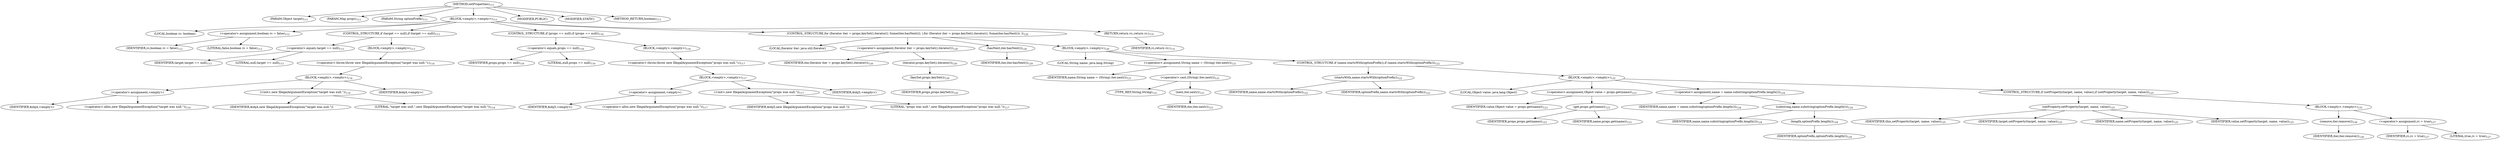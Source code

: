 digraph "setProperties" {  
"273" [label = <(METHOD,setProperties)<SUB>111</SUB>> ]
"274" [label = <(PARAM,Object target)<SUB>111</SUB>> ]
"275" [label = <(PARAM,Map props)<SUB>111</SUB>> ]
"276" [label = <(PARAM,String optionPrefix)<SUB>111</SUB>> ]
"277" [label = <(BLOCK,&lt;empty&gt;,&lt;empty&gt;)<SUB>111</SUB>> ]
"278" [label = <(LOCAL,boolean rc: boolean)> ]
"279" [label = <(&lt;operator&gt;.assignment,boolean rc = false)<SUB>112</SUB>> ]
"280" [label = <(IDENTIFIER,rc,boolean rc = false)<SUB>112</SUB>> ]
"281" [label = <(LITERAL,false,boolean rc = false)<SUB>112</SUB>> ]
"282" [label = <(CONTROL_STRUCTURE,if (target == null),if (target == null))<SUB>113</SUB>> ]
"283" [label = <(&lt;operator&gt;.equals,target == null)<SUB>113</SUB>> ]
"284" [label = <(IDENTIFIER,target,target == null)<SUB>113</SUB>> ]
"285" [label = <(LITERAL,null,target == null)<SUB>113</SUB>> ]
"286" [label = <(BLOCK,&lt;empty&gt;,&lt;empty&gt;)<SUB>113</SUB>> ]
"287" [label = <(&lt;operator&gt;.throw,throw new IllegalArgumentException(&quot;target was null.&quot;);)<SUB>114</SUB>> ]
"288" [label = <(BLOCK,&lt;empty&gt;,&lt;empty&gt;)<SUB>114</SUB>> ]
"289" [label = <(&lt;operator&gt;.assignment,&lt;empty&gt;)> ]
"290" [label = <(IDENTIFIER,$obj4,&lt;empty&gt;)> ]
"291" [label = <(&lt;operator&gt;.alloc,new IllegalArgumentException(&quot;target was null.&quot;))<SUB>114</SUB>> ]
"292" [label = <(&lt;init&gt;,new IllegalArgumentException(&quot;target was null.&quot;))<SUB>114</SUB>> ]
"293" [label = <(IDENTIFIER,$obj4,new IllegalArgumentException(&quot;target was null.&quot;))> ]
"294" [label = <(LITERAL,&quot;target was null.&quot;,new IllegalArgumentException(&quot;target was null.&quot;))<SUB>114</SUB>> ]
"295" [label = <(IDENTIFIER,$obj4,&lt;empty&gt;)> ]
"296" [label = <(CONTROL_STRUCTURE,if (props == null),if (props == null))<SUB>116</SUB>> ]
"297" [label = <(&lt;operator&gt;.equals,props == null)<SUB>116</SUB>> ]
"298" [label = <(IDENTIFIER,props,props == null)<SUB>116</SUB>> ]
"299" [label = <(LITERAL,null,props == null)<SUB>116</SUB>> ]
"300" [label = <(BLOCK,&lt;empty&gt;,&lt;empty&gt;)<SUB>116</SUB>> ]
"301" [label = <(&lt;operator&gt;.throw,throw new IllegalArgumentException(&quot;props was null.&quot;);)<SUB>117</SUB>> ]
"302" [label = <(BLOCK,&lt;empty&gt;,&lt;empty&gt;)<SUB>117</SUB>> ]
"303" [label = <(&lt;operator&gt;.assignment,&lt;empty&gt;)> ]
"304" [label = <(IDENTIFIER,$obj5,&lt;empty&gt;)> ]
"305" [label = <(&lt;operator&gt;.alloc,new IllegalArgumentException(&quot;props was null.&quot;))<SUB>117</SUB>> ]
"306" [label = <(&lt;init&gt;,new IllegalArgumentException(&quot;props was null.&quot;))<SUB>117</SUB>> ]
"307" [label = <(IDENTIFIER,$obj5,new IllegalArgumentException(&quot;props was null.&quot;))> ]
"308" [label = <(LITERAL,&quot;props was null.&quot;,new IllegalArgumentException(&quot;props was null.&quot;))<SUB>117</SUB>> ]
"309" [label = <(IDENTIFIER,$obj5,&lt;empty&gt;)> ]
"310" [label = <(CONTROL_STRUCTURE,for (Iterator iter = props.keySet().iterator(); Some(iter.hasNext()); ),for (Iterator iter = props.keySet().iterator(); Some(iter.hasNext()); ))<SUB>120</SUB>> ]
"311" [label = <(LOCAL,Iterator iter: java.util.Iterator)> ]
"312" [label = <(&lt;operator&gt;.assignment,Iterator iter = props.keySet().iterator())<SUB>120</SUB>> ]
"313" [label = <(IDENTIFIER,iter,Iterator iter = props.keySet().iterator())<SUB>120</SUB>> ]
"314" [label = <(iterator,props.keySet().iterator())<SUB>120</SUB>> ]
"315" [label = <(keySet,props.keySet())<SUB>120</SUB>> ]
"316" [label = <(IDENTIFIER,props,props.keySet())<SUB>120</SUB>> ]
"317" [label = <(hasNext,iter.hasNext())<SUB>120</SUB>> ]
"318" [label = <(IDENTIFIER,iter,iter.hasNext())<SUB>120</SUB>> ]
"319" [label = <(BLOCK,&lt;empty&gt;,&lt;empty&gt;)<SUB>120</SUB>> ]
"320" [label = <(LOCAL,String name: java.lang.String)> ]
"321" [label = <(&lt;operator&gt;.assignment,String name = (String) iter.next())<SUB>121</SUB>> ]
"322" [label = <(IDENTIFIER,name,String name = (String) iter.next())<SUB>121</SUB>> ]
"323" [label = <(&lt;operator&gt;.cast,(String) iter.next())<SUB>121</SUB>> ]
"324" [label = <(TYPE_REF,String,String)<SUB>121</SUB>> ]
"325" [label = <(next,iter.next())<SUB>121</SUB>> ]
"326" [label = <(IDENTIFIER,iter,iter.next())<SUB>121</SUB>> ]
"327" [label = <(CONTROL_STRUCTURE,if (name.startsWith(optionPrefix)),if (name.startsWith(optionPrefix)))<SUB>122</SUB>> ]
"328" [label = <(startsWith,name.startsWith(optionPrefix))<SUB>122</SUB>> ]
"329" [label = <(IDENTIFIER,name,name.startsWith(optionPrefix))<SUB>122</SUB>> ]
"330" [label = <(IDENTIFIER,optionPrefix,name.startsWith(optionPrefix))<SUB>122</SUB>> ]
"331" [label = <(BLOCK,&lt;empty&gt;,&lt;empty&gt;)<SUB>122</SUB>> ]
"332" [label = <(LOCAL,Object value: java.lang.Object)> ]
"333" [label = <(&lt;operator&gt;.assignment,Object value = props.get(name))<SUB>123</SUB>> ]
"334" [label = <(IDENTIFIER,value,Object value = props.get(name))<SUB>123</SUB>> ]
"335" [label = <(get,props.get(name))<SUB>123</SUB>> ]
"336" [label = <(IDENTIFIER,props,props.get(name))<SUB>123</SUB>> ]
"337" [label = <(IDENTIFIER,name,props.get(name))<SUB>123</SUB>> ]
"338" [label = <(&lt;operator&gt;.assignment,name = name.substring(optionPrefix.length()))<SUB>124</SUB>> ]
"339" [label = <(IDENTIFIER,name,name = name.substring(optionPrefix.length()))<SUB>124</SUB>> ]
"340" [label = <(substring,name.substring(optionPrefix.length()))<SUB>124</SUB>> ]
"341" [label = <(IDENTIFIER,name,name.substring(optionPrefix.length()))<SUB>124</SUB>> ]
"342" [label = <(length,optionPrefix.length())<SUB>124</SUB>> ]
"343" [label = <(IDENTIFIER,optionPrefix,optionPrefix.length())<SUB>124</SUB>> ]
"344" [label = <(CONTROL_STRUCTURE,if (setProperty(target, name, value)),if (setProperty(target, name, value)))<SUB>125</SUB>> ]
"345" [label = <(setProperty,setProperty(target, name, value))<SUB>125</SUB>> ]
"346" [label = <(IDENTIFIER,this,setProperty(target, name, value))<SUB>125</SUB>> ]
"347" [label = <(IDENTIFIER,target,setProperty(target, name, value))<SUB>125</SUB>> ]
"348" [label = <(IDENTIFIER,name,setProperty(target, name, value))<SUB>125</SUB>> ]
"349" [label = <(IDENTIFIER,value,setProperty(target, name, value))<SUB>125</SUB>> ]
"350" [label = <(BLOCK,&lt;empty&gt;,&lt;empty&gt;)<SUB>125</SUB>> ]
"351" [label = <(remove,iter.remove())<SUB>126</SUB>> ]
"352" [label = <(IDENTIFIER,iter,iter.remove())<SUB>126</SUB>> ]
"353" [label = <(&lt;operator&gt;.assignment,rc = true)<SUB>127</SUB>> ]
"354" [label = <(IDENTIFIER,rc,rc = true)<SUB>127</SUB>> ]
"355" [label = <(LITERAL,true,rc = true)<SUB>127</SUB>> ]
"356" [label = <(RETURN,return rc;,return rc;)<SUB>131</SUB>> ]
"357" [label = <(IDENTIFIER,rc,return rc;)<SUB>131</SUB>> ]
"358" [label = <(MODIFIER,PUBLIC)> ]
"359" [label = <(MODIFIER,STATIC)> ]
"360" [label = <(METHOD_RETURN,boolean)<SUB>111</SUB>> ]
  "273" -> "274" 
  "273" -> "275" 
  "273" -> "276" 
  "273" -> "277" 
  "273" -> "358" 
  "273" -> "359" 
  "273" -> "360" 
  "277" -> "278" 
  "277" -> "279" 
  "277" -> "282" 
  "277" -> "296" 
  "277" -> "310" 
  "277" -> "356" 
  "279" -> "280" 
  "279" -> "281" 
  "282" -> "283" 
  "282" -> "286" 
  "283" -> "284" 
  "283" -> "285" 
  "286" -> "287" 
  "287" -> "288" 
  "288" -> "289" 
  "288" -> "292" 
  "288" -> "295" 
  "289" -> "290" 
  "289" -> "291" 
  "292" -> "293" 
  "292" -> "294" 
  "296" -> "297" 
  "296" -> "300" 
  "297" -> "298" 
  "297" -> "299" 
  "300" -> "301" 
  "301" -> "302" 
  "302" -> "303" 
  "302" -> "306" 
  "302" -> "309" 
  "303" -> "304" 
  "303" -> "305" 
  "306" -> "307" 
  "306" -> "308" 
  "310" -> "311" 
  "310" -> "312" 
  "310" -> "317" 
  "310" -> "319" 
  "312" -> "313" 
  "312" -> "314" 
  "314" -> "315" 
  "315" -> "316" 
  "317" -> "318" 
  "319" -> "320" 
  "319" -> "321" 
  "319" -> "327" 
  "321" -> "322" 
  "321" -> "323" 
  "323" -> "324" 
  "323" -> "325" 
  "325" -> "326" 
  "327" -> "328" 
  "327" -> "331" 
  "328" -> "329" 
  "328" -> "330" 
  "331" -> "332" 
  "331" -> "333" 
  "331" -> "338" 
  "331" -> "344" 
  "333" -> "334" 
  "333" -> "335" 
  "335" -> "336" 
  "335" -> "337" 
  "338" -> "339" 
  "338" -> "340" 
  "340" -> "341" 
  "340" -> "342" 
  "342" -> "343" 
  "344" -> "345" 
  "344" -> "350" 
  "345" -> "346" 
  "345" -> "347" 
  "345" -> "348" 
  "345" -> "349" 
  "350" -> "351" 
  "350" -> "353" 
  "351" -> "352" 
  "353" -> "354" 
  "353" -> "355" 
  "356" -> "357" 
}
